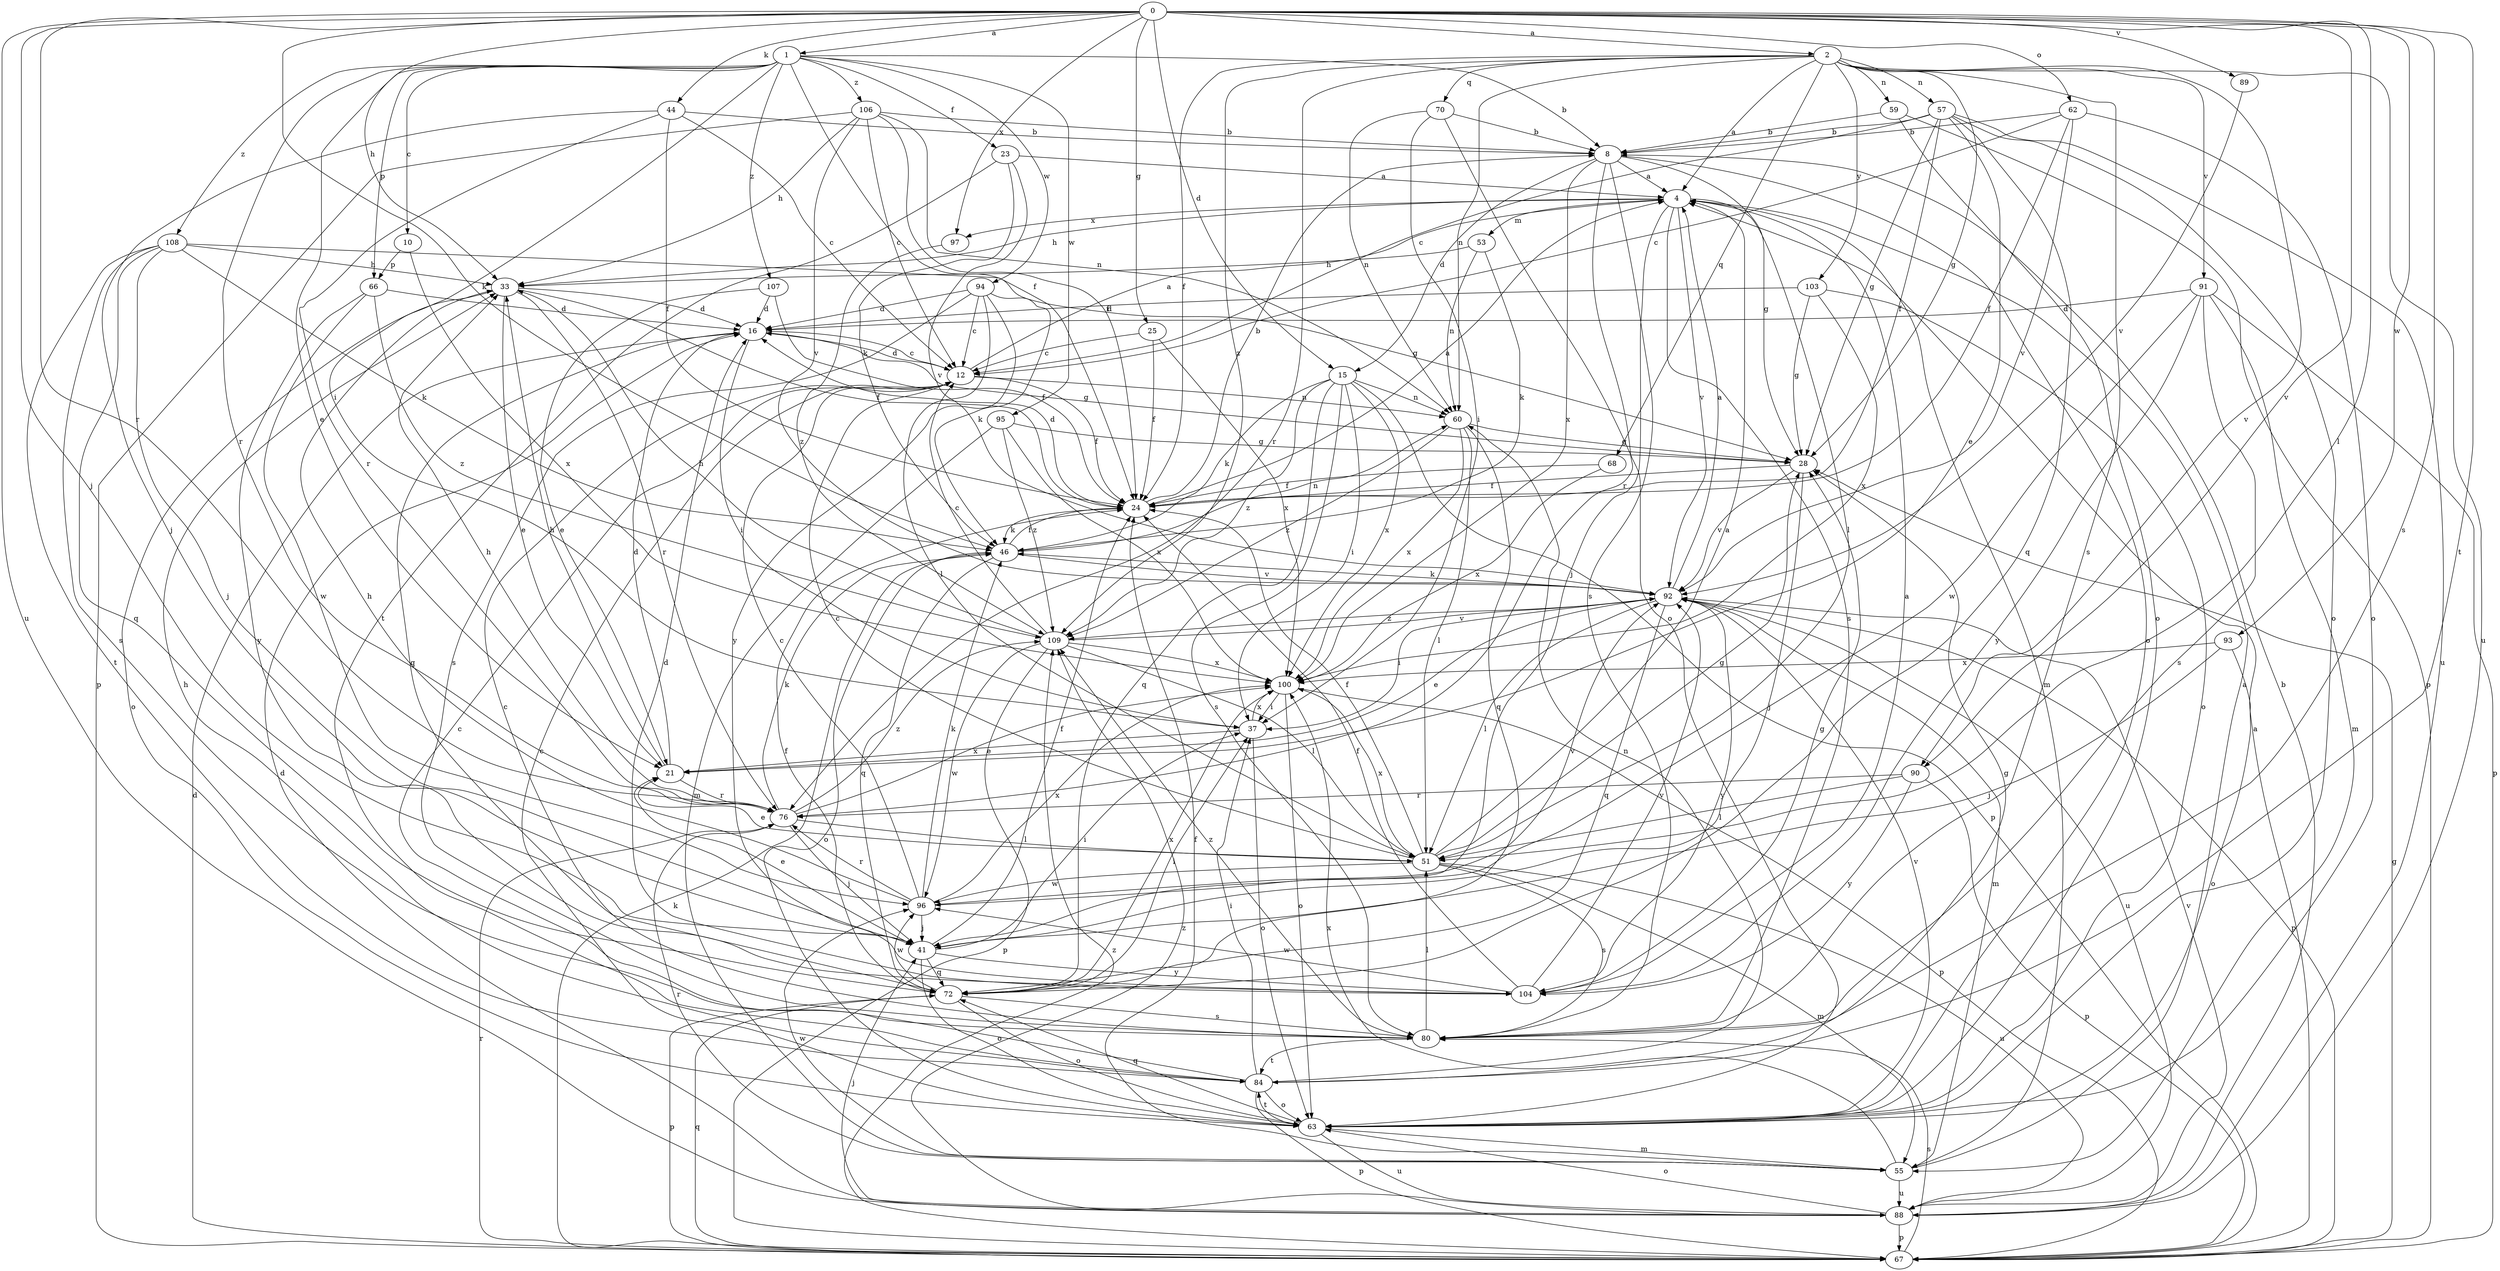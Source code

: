 strict digraph  {
0;
1;
2;
4;
8;
10;
12;
15;
16;
21;
23;
24;
25;
28;
33;
37;
41;
44;
46;
51;
53;
55;
57;
59;
60;
62;
63;
66;
67;
68;
70;
72;
76;
80;
84;
88;
89;
90;
91;
92;
93;
94;
95;
96;
97;
100;
103;
104;
106;
107;
108;
109;
0 -> 1  [label=a];
0 -> 2  [label=a];
0 -> 15  [label=d];
0 -> 25  [label=g];
0 -> 33  [label=h];
0 -> 41  [label=j];
0 -> 44  [label=k];
0 -> 46  [label=k];
0 -> 51  [label=l];
0 -> 62  [label=o];
0 -> 76  [label=r];
0 -> 80  [label=s];
0 -> 84  [label=t];
0 -> 88  [label=u];
0 -> 89  [label=v];
0 -> 90  [label=v];
0 -> 93  [label=w];
0 -> 97  [label=x];
1 -> 8  [label=b];
1 -> 10  [label=c];
1 -> 21  [label=e];
1 -> 23  [label=f];
1 -> 24  [label=f];
1 -> 37  [label=i];
1 -> 66  [label=p];
1 -> 76  [label=r];
1 -> 94  [label=w];
1 -> 95  [label=w];
1 -> 106  [label=z];
1 -> 107  [label=z];
1 -> 108  [label=z];
2 -> 4  [label=a];
2 -> 24  [label=f];
2 -> 28  [label=g];
2 -> 57  [label=n];
2 -> 59  [label=n];
2 -> 60  [label=n];
2 -> 68  [label=q];
2 -> 70  [label=q];
2 -> 76  [label=r];
2 -> 80  [label=s];
2 -> 88  [label=u];
2 -> 90  [label=v];
2 -> 91  [label=v];
2 -> 103  [label=y];
2 -> 109  [label=z];
4 -> 33  [label=h];
4 -> 41  [label=j];
4 -> 51  [label=l];
4 -> 53  [label=m];
4 -> 55  [label=m];
4 -> 80  [label=s];
4 -> 92  [label=v];
4 -> 97  [label=x];
8 -> 4  [label=a];
8 -> 15  [label=d];
8 -> 28  [label=g];
8 -> 63  [label=o];
8 -> 76  [label=r];
8 -> 80  [label=s];
8 -> 100  [label=x];
10 -> 66  [label=p];
10 -> 100  [label=x];
12 -> 4  [label=a];
12 -> 16  [label=d];
12 -> 24  [label=f];
12 -> 60  [label=n];
15 -> 37  [label=i];
15 -> 46  [label=k];
15 -> 60  [label=n];
15 -> 67  [label=p];
15 -> 72  [label=q];
15 -> 80  [label=s];
15 -> 100  [label=x];
15 -> 109  [label=z];
16 -> 12  [label=c];
16 -> 28  [label=g];
16 -> 37  [label=i];
16 -> 72  [label=q];
21 -> 16  [label=d];
21 -> 33  [label=h];
21 -> 76  [label=r];
23 -> 4  [label=a];
23 -> 46  [label=k];
23 -> 84  [label=t];
23 -> 92  [label=v];
24 -> 4  [label=a];
24 -> 8  [label=b];
24 -> 16  [label=d];
24 -> 46  [label=k];
25 -> 12  [label=c];
25 -> 24  [label=f];
25 -> 100  [label=x];
28 -> 24  [label=f];
28 -> 41  [label=j];
28 -> 92  [label=v];
33 -> 16  [label=d];
33 -> 21  [label=e];
33 -> 24  [label=f];
33 -> 63  [label=o];
33 -> 76  [label=r];
37 -> 21  [label=e];
37 -> 63  [label=o];
37 -> 100  [label=x];
41 -> 21  [label=e];
41 -> 24  [label=f];
41 -> 37  [label=i];
41 -> 63  [label=o];
41 -> 72  [label=q];
41 -> 104  [label=y];
44 -> 8  [label=b];
44 -> 12  [label=c];
44 -> 24  [label=f];
44 -> 41  [label=j];
44 -> 76  [label=r];
46 -> 24  [label=f];
46 -> 60  [label=n];
46 -> 63  [label=o];
46 -> 72  [label=q];
46 -> 92  [label=v];
51 -> 4  [label=a];
51 -> 12  [label=c];
51 -> 21  [label=e];
51 -> 24  [label=f];
51 -> 28  [label=g];
51 -> 55  [label=m];
51 -> 80  [label=s];
51 -> 88  [label=u];
51 -> 96  [label=w];
51 -> 100  [label=x];
53 -> 33  [label=h];
53 -> 46  [label=k];
53 -> 60  [label=n];
55 -> 4  [label=a];
55 -> 24  [label=f];
55 -> 76  [label=r];
55 -> 88  [label=u];
55 -> 96  [label=w];
55 -> 100  [label=x];
57 -> 8  [label=b];
57 -> 12  [label=c];
57 -> 21  [label=e];
57 -> 24  [label=f];
57 -> 28  [label=g];
57 -> 63  [label=o];
57 -> 72  [label=q];
57 -> 88  [label=u];
59 -> 8  [label=b];
59 -> 63  [label=o];
59 -> 67  [label=p];
60 -> 28  [label=g];
60 -> 51  [label=l];
60 -> 72  [label=q];
60 -> 100  [label=x];
60 -> 109  [label=z];
62 -> 8  [label=b];
62 -> 12  [label=c];
62 -> 24  [label=f];
62 -> 63  [label=o];
62 -> 92  [label=v];
63 -> 12  [label=c];
63 -> 55  [label=m];
63 -> 72  [label=q];
63 -> 84  [label=t];
63 -> 88  [label=u];
63 -> 92  [label=v];
66 -> 16  [label=d];
66 -> 96  [label=w];
66 -> 104  [label=y];
66 -> 109  [label=z];
67 -> 4  [label=a];
67 -> 16  [label=d];
67 -> 28  [label=g];
67 -> 46  [label=k];
67 -> 72  [label=q];
67 -> 76  [label=r];
67 -> 80  [label=s];
67 -> 109  [label=z];
68 -> 24  [label=f];
68 -> 100  [label=x];
70 -> 8  [label=b];
70 -> 37  [label=i];
70 -> 60  [label=n];
70 -> 63  [label=o];
72 -> 24  [label=f];
72 -> 37  [label=i];
72 -> 63  [label=o];
72 -> 67  [label=p];
72 -> 80  [label=s];
72 -> 96  [label=w];
72 -> 100  [label=x];
76 -> 33  [label=h];
76 -> 41  [label=j];
76 -> 46  [label=k];
76 -> 51  [label=l];
76 -> 100  [label=x];
76 -> 109  [label=z];
80 -> 12  [label=c];
80 -> 51  [label=l];
80 -> 84  [label=t];
80 -> 109  [label=z];
84 -> 12  [label=c];
84 -> 28  [label=g];
84 -> 33  [label=h];
84 -> 37  [label=i];
84 -> 60  [label=n];
84 -> 63  [label=o];
84 -> 67  [label=p];
88 -> 8  [label=b];
88 -> 16  [label=d];
88 -> 41  [label=j];
88 -> 63  [label=o];
88 -> 67  [label=p];
88 -> 92  [label=v];
88 -> 109  [label=z];
89 -> 92  [label=v];
90 -> 51  [label=l];
90 -> 67  [label=p];
90 -> 76  [label=r];
90 -> 104  [label=y];
91 -> 16  [label=d];
91 -> 55  [label=m];
91 -> 67  [label=p];
91 -> 80  [label=s];
91 -> 96  [label=w];
91 -> 104  [label=y];
92 -> 4  [label=a];
92 -> 21  [label=e];
92 -> 37  [label=i];
92 -> 46  [label=k];
92 -> 51  [label=l];
92 -> 55  [label=m];
92 -> 67  [label=p];
92 -> 72  [label=q];
92 -> 88  [label=u];
92 -> 104  [label=y];
92 -> 109  [label=z];
93 -> 41  [label=j];
93 -> 63  [label=o];
93 -> 100  [label=x];
94 -> 12  [label=c];
94 -> 16  [label=d];
94 -> 46  [label=k];
94 -> 51  [label=l];
94 -> 80  [label=s];
94 -> 104  [label=y];
95 -> 28  [label=g];
95 -> 55  [label=m];
95 -> 100  [label=x];
95 -> 109  [label=z];
96 -> 12  [label=c];
96 -> 33  [label=h];
96 -> 41  [label=j];
96 -> 46  [label=k];
96 -> 76  [label=r];
96 -> 92  [label=v];
96 -> 100  [label=x];
97 -> 109  [label=z];
100 -> 37  [label=i];
100 -> 63  [label=o];
100 -> 67  [label=p];
103 -> 16  [label=d];
103 -> 28  [label=g];
103 -> 63  [label=o];
103 -> 100  [label=x];
104 -> 4  [label=a];
104 -> 16  [label=d];
104 -> 24  [label=f];
104 -> 28  [label=g];
104 -> 92  [label=v];
104 -> 96  [label=w];
106 -> 8  [label=b];
106 -> 12  [label=c];
106 -> 24  [label=f];
106 -> 33  [label=h];
106 -> 60  [label=n];
106 -> 67  [label=p];
106 -> 92  [label=v];
107 -> 16  [label=d];
107 -> 21  [label=e];
107 -> 24  [label=f];
108 -> 28  [label=g];
108 -> 33  [label=h];
108 -> 41  [label=j];
108 -> 46  [label=k];
108 -> 72  [label=q];
108 -> 80  [label=s];
108 -> 84  [label=t];
109 -> 12  [label=c];
109 -> 33  [label=h];
109 -> 51  [label=l];
109 -> 67  [label=p];
109 -> 92  [label=v];
109 -> 96  [label=w];
109 -> 100  [label=x];
}
